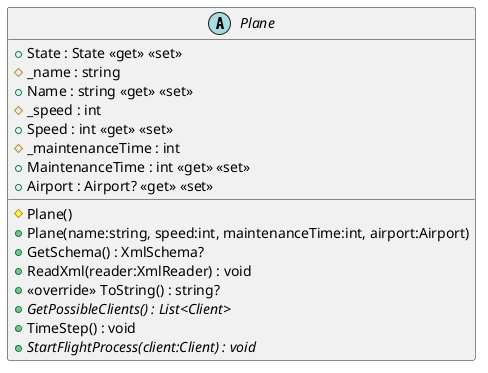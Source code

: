 @startuml
abstract class Plane {
    + State : State <<get>> <<set>>
    # _name : string
    + Name : string <<get>> <<set>>
    # _speed : int
    + Speed : int <<get>> <<set>>
    # _maintenanceTime : int
    + MaintenanceTime : int <<get>> <<set>>
    # Plane()
    + Airport : Airport? <<get>> <<set>>
    + Plane(name:string, speed:int, maintenanceTime:int, airport:Airport)
    + GetSchema() : XmlSchema?
    + ReadXml(reader:XmlReader) : void
    + <<override>> ToString() : string?
    + {abstract} GetPossibleClients() : List<Client>
    + TimeStep() : void
    + {abstract} StartFlightProcess(client:Client) : void
}
@enduml
